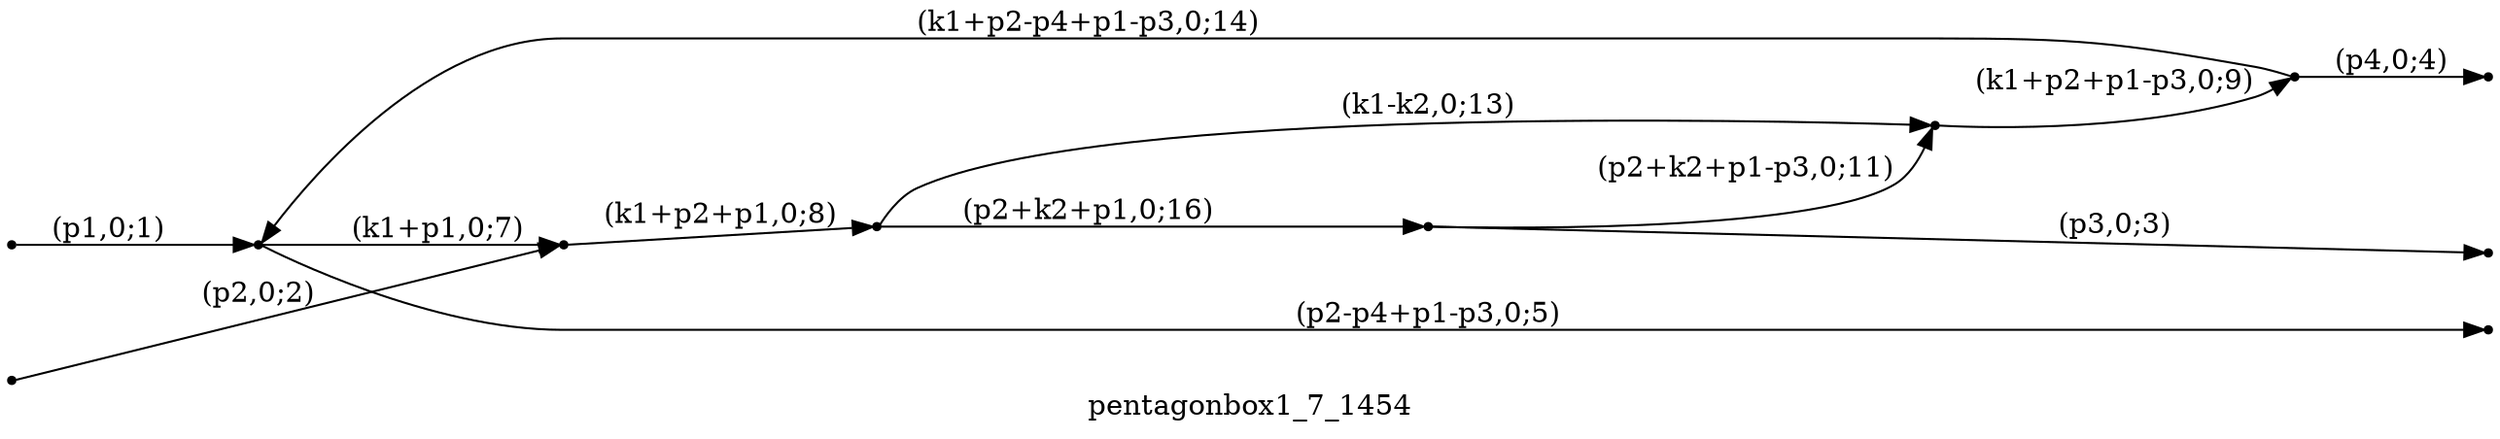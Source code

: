 digraph pentagonbox1_7_1454 {
  label="pentagonbox1_7_1454";
  rankdir="LR";
  subgraph edges {
    -1 -> 5 [label="(p1,0;1)"];
    -2 -> 1 [label="(p2,0;2)"];
    6 -> -3 [label="(p3,0;3)"];
    3 -> -4 [label="(p4,0;4)"];
    5 -> -5 [label="(p2-p4+p1-p3,0;5)"];
    5 -> 1 [label="(k1+p1,0;7)"];
    1 -> 4 [label="(k1+p2+p1,0;8)"];
    2 -> 3 [label="(k1+p2+p1-p3,0;9)"];
    6 -> 2 [label="(p2+k2+p1-p3,0;11)"];
    4 -> 2 [label="(k1-k2,0;13)"];
    3 -> 5 [label="(k1+p2-p4+p1-p3,0;14)"];
    4 -> 6 [label="(p2+k2+p1,0;16)"];
  }
  subgraph incoming { rank="source"; -1; -2; }
  subgraph outgoing { rank="sink"; -3; -4; -5; }
-5 [shape=point];
-4 [shape=point];
-3 [shape=point];
-2 [shape=point];
-1 [shape=point];
1 [shape=point];
2 [shape=point];
3 [shape=point];
4 [shape=point];
5 [shape=point];
6 [shape=point];
}

